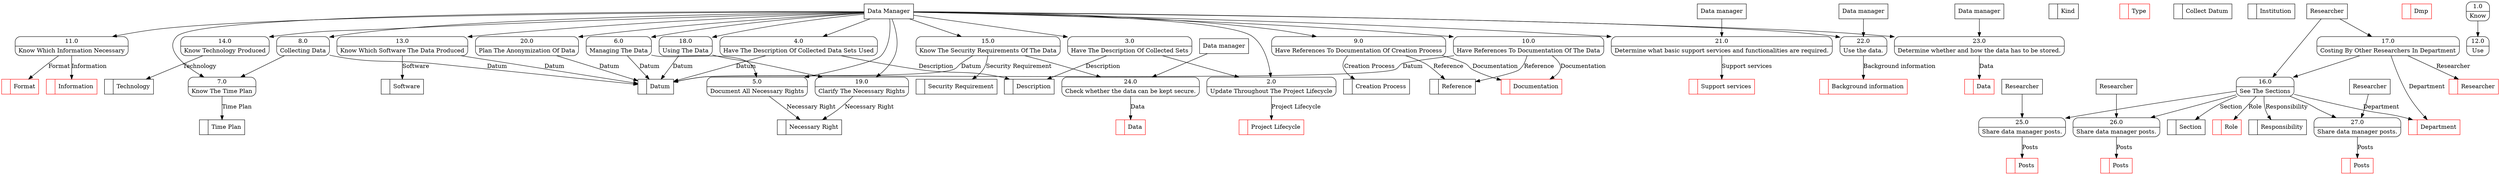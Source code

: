 digraph dfd2{ 
node[shape=record]
200 [label="<f0>  |<f1> Datum " ];
201 [label="<f0>  |<f1> Description " ];
202 [label="<f0>  |<f1> Project Lifecycle " color=red];
203 [label="<f0>  |<f1> Kind " ];
204 [label="<f0>  |<f1> Type " color=red];
205 [label="<f0>  |<f1> Necessary Right " ];
206 [label="<f0>  |<f1> Time Plan " ];
207 [label="<f0>  |<f1> Documentation " color=red];
208 [label="<f0>  |<f1> Reference " ];
209 [label="<f0>  |<f1> Creation Process " ];
210 [label="<f0>  |<f1> Collect Datum " ];
211 [label="<f0>  |<f1> Institution " ];
212 [label="<f0>  |<f1> Information " color=red];
213 [label="<f0>  |<f1> Format " color=red];
214 [label="<f0>  |<f1> Technology " ];
215 [label="<f0>  |<f1> Software " ];
216 [label="<f0>  |<f1> Department " color=red];
217 [label="<f0>  |<f1> Section " ];
218 [label="<f0>  |<f1> Researcher " color=red];
219 [label="<f0>  |<f1> Role " color=red];
220 [label="<f0>  |<f1> Responsibility " ];
221 [label="<f0>  |<f1> Dmp " color=red];
222 [label="<f0>  |<f1> Security Requirement " ];
223 [label="Data Manager" shape=box];
224 [label="Researcher" shape=box];
225 [label="{<f0> 1.0|<f1> Know }" shape=Mrecord];
226 [label="{<f0> 2.0|<f1> Update Throughout The Project Lifecycle }" shape=Mrecord];
227 [label="{<f0> 3.0|<f1> Have The Description Of Collected Sets }" shape=Mrecord];
228 [label="{<f0> 4.0|<f1> Have The Description Of Collected Data Sets Used }" shape=Mrecord];
229 [label="{<f0> 5.0|<f1> Document All Necessary Rights }" shape=Mrecord];
230 [label="{<f0> 6.0|<f1> Managing The Data }" shape=Mrecord];
231 [label="{<f0> 7.0|<f1> Know The Time Plan }" shape=Mrecord];
232 [label="{<f0> 8.0|<f1> Collecting Data }" shape=Mrecord];
233 [label="{<f0> 9.0|<f1> Have References To Documentation Of Creation Process }" shape=Mrecord];
234 [label="{<f0> 10.0|<f1> Have References To Documentation Of The Data }" shape=Mrecord];
235 [label="{<f0> 11.0|<f1> Know Which Information Necessary }" shape=Mrecord];
236 [label="{<f0> 12.0|<f1> Use }" shape=Mrecord];
237 [label="{<f0> 13.0|<f1> Know Which Software The Data Produced }" shape=Mrecord];
238 [label="{<f0> 14.0|<f1> Know Technology Produced }" shape=Mrecord];
239 [label="{<f0> 15.0|<f1> Know The Security Requirements Of The Data }" shape=Mrecord];
240 [label="{<f0> 16.0|<f1> See The Sections }" shape=Mrecord];
241 [label="{<f0> 17.0|<f1> Costing By Other Researchers In Department }" shape=Mrecord];
242 [label="{<f0> 18.0|<f1> Using The Data }" shape=Mrecord];
243 [label="{<f0> 19.0|<f1> Clarify The Necessary Rights }" shape=Mrecord];
244 [label="{<f0> 20.0|<f1> Plan The Anonymization Of Data }" shape=Mrecord];
21 [label="{<f0> 21.0|<f1> Determine what basic support services and functionalities are required. }" shape=Mrecord];
223 -> 21
1001 [label="Data manager" shape=box];
1001 -> 21
1003 [label="<f0>  |<f1> Support services " color=red];
21 -> 1003 [label="Support services"]
22 [label="{<f0> 22.0|<f1> Use the data. }" shape=Mrecord];
223 -> 22
1006 [label="Data manager" shape=box];
1006 -> 22
1008 [label="<f0>  |<f1> Background information " color=red];
22 -> 1008 [label="Background information"]
23 [label="{<f0> 23.0|<f1> Determine whether and how the data has to be stored. }" shape=Mrecord];
223 -> 23
1011 [label="Data manager" shape=box];
1011 -> 23
1013 [label="<f0>  |<f1> Data " color=red];
23 -> 1013 [label="Data"]
24 [label="{<f0> 24.0|<f1> Check whether the data can be kept secure. }" shape=Mrecord];
239 -> 24
1016 [label="Data manager" shape=box];
1016 -> 24
1018 [label="<f0>  |<f1> Data " color=red];
24 -> 1018 [label="Data"]
25 [label="{<f0> 25.0|<f1> Share data manager posts. }" shape=Mrecord];
1020 [label="Researcher" shape=box];
1020 -> 25
240 -> 25
1023 [label="<f0>  |<f1> Posts " color=red];
25 -> 1023 [label="Posts"]
26 [label="{<f0> 26.0|<f1> Share data manager posts. }" shape=Mrecord];
1025 [label="Researcher" shape=box];
1025 -> 26
240 -> 26
1028 [label="<f0>  |<f1> Posts " color=red];
26 -> 1028 [label="Posts"]
27 [label="{<f0> 27.0|<f1> Share data manager posts. }" shape=Mrecord];
1030 [label="Researcher" shape=box];
1030 -> 27
240 -> 27
1033 [label="<f0>  |<f1> Posts " color=red];
27 -> 1033 [label="Posts"]
223 -> 226
223 -> 227
223 -> 228
223 -> 229
223 -> 230
223 -> 231
223 -> 232
223 -> 233
223 -> 234
223 -> 235
223 -> 237
223 -> 238
223 -> 239
223 -> 242
223 -> 243
223 -> 244
224 -> 240
224 -> 241
225 -> 236
226 -> 202 [label="Project Lifecycle"]
227 -> 226
227 -> 201 [label="Description"]
228 -> 201 [label="Description"]
228 -> 200 [label="Datum"]
229 -> 205 [label="Necessary Right"]
230 -> 229
230 -> 200 [label="Datum"]
231 -> 206 [label="Time Plan"]
232 -> 231
232 -> 200 [label="Datum"]
233 -> 209 [label="Creation Process"]
233 -> 207 [label="Documentation"]
233 -> 208 [label="Reference"]
234 -> 208 [label="Reference"]
234 -> 207 [label="Documentation"]
234 -> 200 [label="Datum"]
235 -> 212 [label="Information"]
237 -> 215 [label="Software"]
237 -> 200 [label="Datum"]
238 -> 214 [label="Technology"]
239 -> 222 [label="Security Requirement"]
239 -> 200 [label="Datum"]
240 -> 217 [label="Section"]
240 -> 219 [label="Role"]
240 -> 220 [label="Responsibility"]
240 -> 216 [label="Department"]
241 -> 240
241 -> 218 [label="Researcher"]
241 -> 216 [label="Department"]
242 -> 243
242 -> 200 [label="Datum"]
243 -> 205 [label="Necessary Right"]
244 -> 200 [label="Datum"]
235 -> 213 [label="Format"]
}